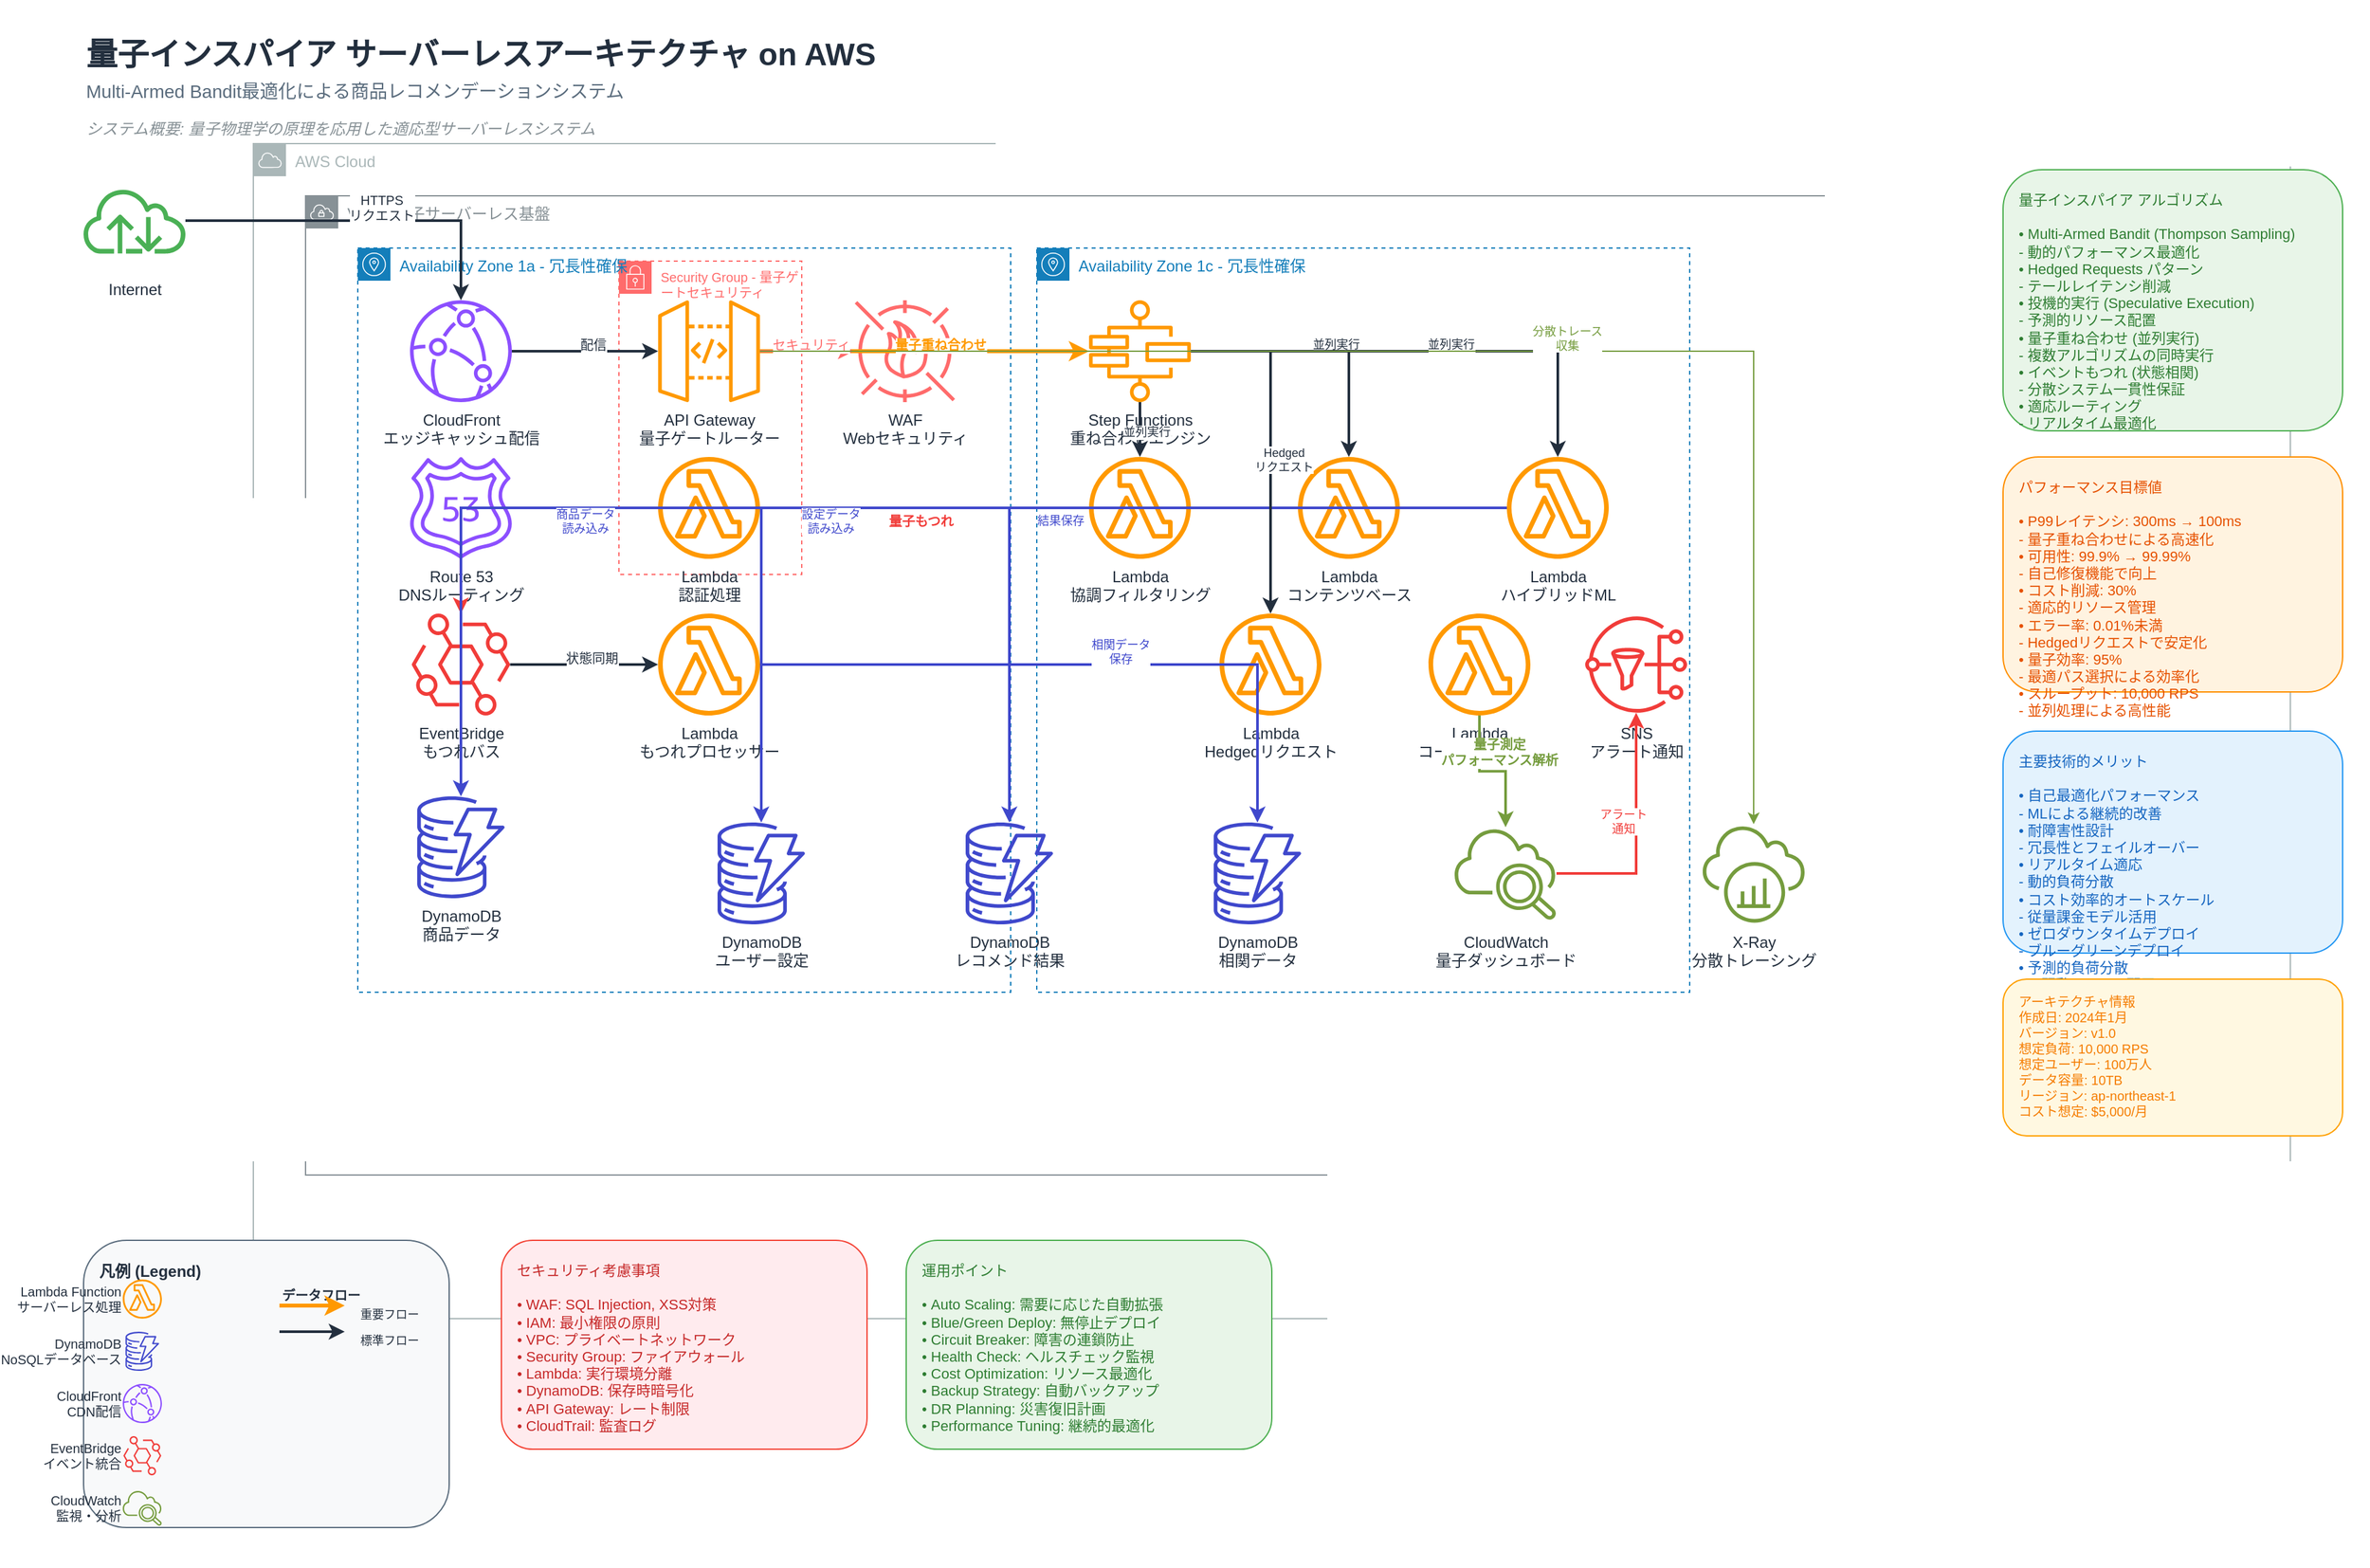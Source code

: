 <mxfile version="24.7.14" type="device">
  <diagram name="AWS量子インスパイア アーキテクチャ" id="aws-quantum-arch">
    <mxGraphModel dx="1422" dy="794" grid="1" gridSize="10" guides="1" tooltips="1" connect="1" arrows="1" fold="1" page="1" pageScale="1" pageWidth="1800" pageHeight="1200" math="0" shadow="0">
      <root>
        <mxCell id="0"/>
        <mxCell id="1" parent="0"/>
        
        <!-- Background -->
        <mxCell id="background" value="" style="rounded=0;whiteSpace=wrap;html=1;fillColor=#ffffff;strokeColor=none;" vertex="1" parent="1">
          <mxGeometry width="1800" height="1200" as="geometry"/>
        </mxCell>
        
        <!-- Title -->
        <mxCell id="title" value="量子インスパイア サーバーレスアーキテクチャ on AWS" style="text;fontSize=24;fontStyle=1;fontColor=#232F3E;fillColor=none;strokeColor=none;align=left;" vertex="1" parent="1">
          <mxGeometry x="50" y="20" width="700" height="40" as="geometry"/>
        </mxCell>
        
        <!-- Subtitle -->
        <mxCell id="subtitle" value="Multi-Armed Bandit最適化による商品レコメンデーションシステム" style="text;fontSize=14;fontStyle=0;fontColor=#5A6C7D;fillColor=none;strokeColor=none;align=left;" vertex="1" parent="1">
          <mxGeometry x="50" y="55" width="700" height="25" as="geometry"/>
        </mxCell>
        
        <!-- System Overview -->
        <mxCell id="overview" value="システム概要: 量子物理学の原理を応用した適応型サーバーレスシステム" style="text;fontSize=12;fontStyle=2;fontColor=#879196;fillColor=none;strokeColor=none;align=left;" vertex="1" parent="1">
          <mxGeometry x="50" y="85" width="700" height="20" as="geometry"/>
        </mxCell>
        
        <!-- Internet/Users -->
        <mxCell id="internet" value="Internet" style="sketch=0;outlineConnect=0;fontColor=#232F3E;gradientColor=none;fillColor=#4AB055;strokeColor=#ffffff;dashed=0;verticalLabelPosition=bottom;verticalAlign=top;align=center;html=1;fontSize=12;fontStyle=0;aspect=fixed;pointerEvents=1;shape=mxgraph.aws4.internet;" vertex="1" parent="1">
          <mxGeometry x="50" y="130" width="78" height="78" as="geometry"/>
        </mxCell>
        
        <!-- AWS Cloud Border -->
        <mxCell id="aws-cloud" value="AWS Cloud" style="sketch=0;outlineConnect=0;gradientColor=none;html=1;whiteSpace=wrap;fontSize=12;fontStyle=0;shape=mxgraph.aws4.group;grIcon=mxgraph.aws4.group_aws_cloud;strokeColor=#AAB7B8;fillColor=none;verticalAlign=top;align=left;spacingLeft=30;fontColor=#AAB7B8;dashed=0;" vertex="1" parent="1">
          <mxGeometry x="180" y="110" width="1560" height="900" as="geometry"/>
        </mxCell>
        
        <!-- VPC -->
        <mxCell id="vpc" value="VPC - 量子サーバーレス基盤" style="sketch=0;outlineConnect=0;gradientColor=none;html=1;whiteSpace=wrap;fontSize=12;fontStyle=0;shape=mxgraph.aws4.group;grIcon=mxgraph.aws4.group_vpc;strokeColor=#879196;fillColor=none;verticalAlign=top;align=left;spacingLeft=30;fontColor=#879196;dashed=0;" vertex="1" parent="1">
          <mxGeometry x="220" y="150" width="1280" height="750" as="geometry"/>
        </mxCell>
        
        <!-- Security Group -->
        <mxCell id="security-group" value="Security Group - 量子ゲートセキュリティ" style="sketch=0;outlineConnect=0;gradientColor=none;html=1;whiteSpace=wrap;fontSize=10;fontStyle=0;shape=mxgraph.aws4.group;grIcon=mxgraph.aws4.group_security_group;strokeColor=#FF6B6B;fillColor=none;verticalAlign=top;align=left;spacingLeft=30;fontColor=#FF6B6B;dashed=1;" vertex="1" parent="1">
          <mxGeometry x="460" y="200" width="140" height="240" as="geometry"/>
        </mxCell>
        
        <!-- Availability Zone 1 -->
        <mxCell id="az1" value="Availability Zone 1a - 冗長性確保" style="sketch=0;outlineConnect=0;gradientColor=none;html=1;whiteSpace=wrap;fontSize=12;fontStyle=0;shape=mxgraph.aws4.group;grIcon=mxgraph.aws4.group_availability_zone;strokeColor=#147EBA;fillColor=none;verticalAlign=top;align=left;spacingLeft=30;fontColor=#147EBA;dashed=1;" vertex="1" parent="1">
          <mxGeometry x="260" y="190" width="500" height="570" as="geometry"/>
        </mxCell>
        
        <!-- Availability Zone 2 -->
        <mxCell id="az2" value="Availability Zone 1c - 冗長性確保" style="sketch=0;outlineConnect=0;gradientColor=none;html=1;whiteSpace=wrap;fontSize=12;fontStyle=0;shape=mxgraph.aws4.group;grIcon=mxgraph.aws4.group_availability_zone;strokeColor=#147EBA;fillColor=none;verticalAlign=top;align=left;spacingLeft=30;fontColor=#147EBA;dashed=1;" vertex="1" parent="1">
          <mxGeometry x="780" y="190" width="500" height="570" as="geometry"/>
        </mxCell>
        
        <!-- CloudFront -->
        <mxCell id="cloudfront" value="CloudFront&#xa;エッジキャッシュ配信" style="sketch=0;outlineConnect=0;fontColor=#232F3E;gradientColor=none;fillColor=#8C4FFF;strokeColor=#ffffff;dashed=0;verticalLabelPosition=bottom;verticalAlign=top;align=center;html=1;fontSize=12;fontStyle=0;aspect=fixed;pointerEvents=1;shape=mxgraph.aws4.cloudfront;" vertex="1" parent="1">
          <mxGeometry x="300" y="230" width="78" height="78" as="geometry"/>
        </mxCell>
        
        <!-- Route 53 -->
        <mxCell id="route53" value="Route 53&#xa;DNSルーティング" style="sketch=0;outlineConnect=0;fontColor=#232F3E;gradientColor=none;fillColor=#8C4FFF;strokeColor=#ffffff;dashed=0;verticalLabelPosition=bottom;verticalAlign=top;align=center;html=1;fontSize=12;fontStyle=0;aspect=fixed;pointerEvents=1;shape=mxgraph.aws4.route_53;" vertex="1" parent="1">
          <mxGeometry x="300" y="350" width="78" height="78" as="geometry"/>
        </mxCell>
        
        <!-- API Gateway -->
        <mxCell id="api-gateway" value="API Gateway&#xa;量子ゲートルーター" style="sketch=0;outlineConnect=0;fontColor=#232F3E;gradientColor=none;fillColor=#FF9900;strokeColor=#ffffff;dashed=0;verticalLabelPosition=bottom;verticalAlign=top;align=center;html=1;fontSize=12;fontStyle=0;aspect=fixed;pointerEvents=1;shape=mxgraph.aws4.api_gateway;" vertex="1" parent="1">
          <mxGeometry x="490" y="230" width="78" height="78" as="geometry"/>
        </mxCell>
        
        <!-- Lambda Authorizer -->
        <mxCell id="lambda-auth" value="Lambda&#xa;認証処理" style="sketch=0;outlineConnect=0;fontColor=#232F3E;gradientColor=none;fillColor=#FF9900;strokeColor=#ffffff;dashed=0;verticalLabelPosition=bottom;verticalAlign=top;align=center;html=1;fontSize=12;fontStyle=0;aspect=fixed;pointerEvents=1;shape=mxgraph.aws4.lambda_function;" vertex="1" parent="1">
          <mxGeometry x="490" y="350" width="78" height="78" as="geometry"/>
        </mxCell>
        
        <!-- WAF -->
        <mxCell id="waf" value="WAF&#xa;Webセキュリティ" style="sketch=0;outlineConnect=0;fontColor=#232F3E;gradientColor=none;fillColor=#FF6B6B;strokeColor=#ffffff;dashed=0;verticalLabelPosition=bottom;verticalAlign=top;align=center;html=1;fontSize=12;fontStyle=0;aspect=fixed;pointerEvents=1;shape=mxgraph.aws4.waf;" vertex="1" parent="1">
          <mxGeometry x="640" y="230" width="78" height="78" as="geometry"/>
        </mxCell>
        
        <!-- Step Functions -->
        <mxCell id="step-functions" value="Step Functions&#xa;重ね合わせエンジン" style="sketch=0;outlineConnect=0;fontColor=#232F3E;gradientColor=none;fillColor=#FF9900;strokeColor=#ffffff;dashed=0;verticalLabelPosition=bottom;verticalAlign=top;align=center;html=1;fontSize=12;fontStyle=0;aspect=fixed;pointerEvents=1;shape=mxgraph.aws4.step_functions;" vertex="1" parent="1">
          <mxGeometry x="820" y="230" width="78" height="78" as="geometry"/>
        </mxCell>
        
        <!-- Lambda Functions Row 1 -->
        <mxCell id="lambda-collab" value="Lambda&#xa;協調フィルタリング" style="sketch=0;outlineConnect=0;fontColor=#232F3E;gradientColor=none;fillColor=#FF9900;strokeColor=#ffffff;dashed=0;verticalLabelPosition=bottom;verticalAlign=top;align=center;html=1;fontSize=12;fontStyle=0;aspect=fixed;pointerEvents=1;shape=mxgraph.aws4.lambda_function;" vertex="1" parent="1">
          <mxGeometry x="820" y="350" width="78" height="78" as="geometry"/>
        </mxCell>
        
        <mxCell id="lambda-content" value="Lambda&#xa;コンテンツベース" style="sketch=0;outlineConnect=0;fontColor=#232F3E;gradientColor=none;fillColor=#FF9900;strokeColor=#ffffff;dashed=0;verticalLabelPosition=bottom;verticalAlign=top;align=center;html=1;fontSize=12;fontStyle=0;aspect=fixed;pointerEvents=1;shape=mxgraph.aws4.lambda_function;" vertex="1" parent="1">
          <mxGeometry x="980" y="350" width="78" height="78" as="geometry"/>
        </mxCell>
        
        <mxCell id="lambda-ml" value="Lambda&#xa;ハイブリッドML" style="sketch=0;outlineConnect=0;fontColor=#232F3E;gradientColor=none;fillColor=#FF9900;strokeColor=#ffffff;dashed=0;verticalLabelPosition=bottom;verticalAlign=top;align=center;html=1;fontSize=12;fontStyle=0;aspect=fixed;pointerEvents=1;shape=mxgraph.aws4.lambda_function;" vertex="1" parent="1">
          <mxGeometry x="1140" y="350" width="78" height="78" as="geometry"/>
        </mxCell>
        
        <!-- Lambda Functions Row 2 -->
        <mxCell id="lambda-hedged" value="Lambda&#xa;Hedgedリクエスト" style="sketch=0;outlineConnect=0;fontColor=#232F3E;gradientColor=none;fillColor=#FF9900;strokeColor=#ffffff;dashed=0;verticalLabelPosition=bottom;verticalAlign=top;align=center;html=1;fontSize=12;fontStyle=0;aspect=fixed;pointerEvents=1;shape=mxgraph.aws4.lambda_function;" vertex="1" parent="1">
          <mxGeometry x="920" y="470" width="78" height="78" as="geometry"/>
        </mxCell>
        
        <mxCell id="lambda-coordinator" value="Lambda&#xa;コーディネーター" style="sketch=0;outlineConnect=0;fontColor=#232F3E;gradientColor=none;fillColor=#FF9900;strokeColor=#ffffff;dashed=0;verticalLabelPosition=bottom;verticalAlign=top;align=center;html=1;fontSize=12;fontStyle=0;aspect=fixed;pointerEvents=1;shape=mxgraph.aws4.lambda_function;" vertex="1" parent="1">
          <mxGeometry x="1080" y="470" width="78" height="78" as="geometry"/>
        </mxCell>
        
        <!-- EventBridge -->
        <mxCell id="eventbridge" value="EventBridge&#xa;もつれバス" style="sketch=0;outlineConnect=0;fontColor=#232F3E;gradientColor=none;fillColor=#F13C39;strokeColor=#ffffff;dashed=0;verticalLabelPosition=bottom;verticalAlign=top;align=center;html=1;fontSize=12;fontStyle=0;aspect=fixed;pointerEvents=1;shape=mxgraph.aws4.eventbridge;" vertex="1" parent="1">
          <mxGeometry x="300" y="470" width="78" height="78" as="geometry"/>
        </mxCell>
        
        <!-- Lambda Processor -->
        <mxCell id="lambda-processor" value="Lambda&#xa;もつれプロセッサー" style="sketch=0;outlineConnect=0;fontColor=#232F3E;gradientColor=none;fillColor=#FF9900;strokeColor=#ffffff;dashed=0;verticalLabelPosition=bottom;verticalAlign=top;align=center;html=1;fontSize=12;fontStyle=0;aspect=fixed;pointerEvents=1;shape=mxgraph.aws4.lambda_function;" vertex="1" parent="1">
          <mxGeometry x="490" y="470" width="78" height="78" as="geometry"/>
        </mxCell>
        
        <!-- DynamoDB Tables -->
        <mxCell id="dynamodb-products" value="DynamoDB&#xa;商品データ" style="sketch=0;outlineConnect=0;fontColor=#232F3E;gradientColor=none;fillColor=#3F48CC;strokeColor=#ffffff;dashed=0;verticalLabelPosition=bottom;verticalAlign=top;align=center;html=1;fontSize=12;fontStyle=0;aspect=fixed;pointerEvents=1;shape=mxgraph.aws4.dynamodb;" vertex="1" parent="1">
          <mxGeometry x="300" y="610" width="78" height="78" as="geometry"/>
        </mxCell>
        
        <mxCell id="dynamodb-users" value="DynamoDB&#xa;ユーザー設定" style="sketch=0;outlineConnect=0;fontColor=#232F3E;gradientColor=none;fillColor=#3F48CC;strokeColor=#ffffff;dashed=0;verticalLabelPosition=bottom;verticalAlign=top;align=center;html=1;fontSize=12;fontStyle=0;aspect=fixed;pointerEvents=1;shape=mxgraph.aws4.dynamodb;" vertex="1" parent="1">
          <mxGeometry x="530" y="630" width="78" height="78" as="geometry"/>
        </mxCell>
        
        <mxCell id="dynamodb-recommendations" value="DynamoDB&#xa;レコメンド結果" style="sketch=0;outlineConnect=0;fontColor=#232F3E;gradientColor=none;fillColor=#3F48CC;strokeColor=#ffffff;dashed=0;verticalLabelPosition=bottom;verticalAlign=top;align=center;html=1;fontSize=12;fontStyle=0;aspect=fixed;pointerEvents=1;shape=mxgraph.aws4.dynamodb;" vertex="1" parent="1">
          <mxGeometry x="720" y="630" width="78" height="78" as="geometry"/>
        </mxCell>
        
        <mxCell id="dynamodb-correlations" value="DynamoDB&#xa;相関データ" style="sketch=0;outlineConnect=0;fontColor=#232F3E;gradientColor=none;fillColor=#3F48CC;strokeColor=#ffffff;dashed=0;verticalLabelPosition=bottom;verticalAlign=top;align=center;html=1;fontSize=12;fontStyle=0;aspect=fixed;pointerEvents=1;shape=mxgraph.aws4.dynamodb;" vertex="1" parent="1">
          <mxGeometry x="910" y="630" width="78" height="78" as="geometry"/>
        </mxCell>
        
        <!-- CloudWatch -->
        <mxCell id="cloudwatch" value="CloudWatch&#xa;量子ダッシュボード" style="sketch=0;outlineConnect=0;fontColor=#232F3E;gradientColor=none;fillColor=#759C3E;strokeColor=#ffffff;dashed=0;verticalLabelPosition=bottom;verticalAlign=top;align=center;html=1;fontSize=12;fontStyle=0;aspect=fixed;pointerEvents=1;shape=mxgraph.aws4.cloudwatch_2;" vertex="1" parent="1">
          <mxGeometry x="1100" y="630" width="78" height="78" as="geometry"/>
        </mxCell>
        
        <!-- X-Ray -->
        <mxCell id="xray" value="X-Ray&#xa;分散トレーシング" style="sketch=0;outlineConnect=0;fontColor=#232F3E;gradientColor=none;fillColor=#759C3E;strokeColor=#ffffff;dashed=0;verticalLabelPosition=bottom;verticalAlign=top;align=center;html=1;fontSize=12;fontStyle=0;aspect=fixed;pointerEvents=1;shape=mxgraph.aws4.xray;" vertex="1" parent="1">
          <mxGeometry x="1290" y="630" width="78" height="78" as="geometry"/>
        </mxCell>
        
        <!-- SNS -->
        <mxCell id="sns" value="SNS&#xa;アラート通知" style="sketch=0;outlineConnect=0;fontColor=#232F3E;gradientColor=none;fillColor=#F13C39;strokeColor=#ffffff;dashed=0;verticalLabelPosition=bottom;verticalAlign=top;align=center;html=1;fontSize=12;fontStyle=0;aspect=fixed;pointerEvents=1;shape=mxgraph.aws4.sns;" vertex="1" parent="1">
          <mxGeometry x="1200" y="470" width="78" height="78" as="geometry"/>
        </mxCell>
        
        <!-- Flow Arrows - Standard Orthogonal -->
        <!-- Internet to CloudFront -->
        <mxCell id="flow1" value="HTTPS&#xa;リクエスト" style="endArrow=classic;html=1;strokeColor=#232F3E;strokeWidth=2;edgeStyle=orthogonalEdgeStyle;rounded=0;orthogonalLoop=1;jettySize=auto;fontSize=10;fontColor=#232F3E;" edge="1" parent="1" source="internet" target="cloudfront">
          <mxGeometry x="0.1" y="10" width="50" height="50" relative="1" as="geometry">
            <mxPoint x="130" y="170" as="sourcePoint"/>
            <mxPoint x="300" y="270" as="targetPoint"/>
            <mxPoint as="offset"/>
          </mxGeometry>
        </mxCell>
        
        <!-- CloudFront to API Gateway -->
        <mxCell id="flow2" value="配信" style="endArrow=classic;html=1;strokeColor=#232F3E;strokeWidth=2;edgeStyle=orthogonalEdgeStyle;rounded=0;orthogonalLoop=1;jettySize=auto;fontSize=10;fontColor=#232F3E;" edge="1" parent="1" source="cloudfront" target="api-gateway">
          <mxGeometry x="0.1" y="5" width="50" height="50" relative="1" as="geometry">
            <mxPoint x="380" y="270" as="sourcePoint"/>
            <mxPoint x="490" y="270" as="targetPoint"/>
            <mxPoint as="offset"/>
          </mxGeometry>
        </mxCell>
        
        <!-- API Gateway to Step Functions -->
        <mxCell id="flow3" value="量子重ね合わせ" style="endArrow=classic;html=1;strokeColor=#FF9900;strokeWidth=3;edgeStyle=orthogonalEdgeStyle;rounded=0;orthogonalLoop=1;jettySize=auto;fontSize=10;fontColor=#FF9900;fontStyle=1;" edge="1" parent="1" source="api-gateway" target="step-functions">
          <mxGeometry x="0.1" y="5" width="50" height="50" relative="1" as="geometry">
            <mxPoint x="570" y="270" as="sourcePoint"/>
            <mxPoint x="820" y="270" as="targetPoint"/>
            <mxPoint as="offset"/>
          </mxGeometry>
        </mxCell>
        
        <!-- WAF Protection -->
        <mxCell id="flow-waf" value="セキュリティ" style="endArrow=classic;html=1;strokeColor=#FF6B6B;strokeWidth=2;edgeStyle=orthogonalEdgeStyle;rounded=0;orthogonalLoop=1;jettySize=auto;fontSize=10;fontColor=#FF6B6B;" edge="1" parent="1" source="api-gateway" target="waf">
          <mxGeometry x="0.1" y="5" width="50" height="50" relative="1" as="geometry">
            <mxPoint x="570" y="270" as="sourcePoint"/>
            <mxPoint x="640" y="270" as="targetPoint"/>
            <mxPoint as="offset"/>
          </mxGeometry>
        </mxCell>
        
        <!-- Step Functions to Lambda Functions -->
        <mxCell id="flow4" value="並列実行" style="endArrow=classic;html=1;strokeColor=#232F3E;strokeWidth=2;edgeStyle=orthogonalEdgeStyle;rounded=0;orthogonalLoop=1;jettySize=auto;fontSize=9;fontColor=#232F3E;" edge="1" parent="1" source="step-functions" target="lambda-collab">
          <mxGeometry x="0.1" y="5" width="50" height="50" relative="1" as="geometry">
            <mxPoint x="860" y="310" as="sourcePoint"/>
            <mxPoint x="860" y="350" as="targetPoint"/>
            <mxPoint as="offset"/>
          </mxGeometry>
        </mxCell>
        
        <mxCell id="flow5" value="並列実行" style="endArrow=classic;html=1;strokeColor=#232F3E;strokeWidth=2;edgeStyle=orthogonalEdgeStyle;rounded=0;orthogonalLoop=1;jettySize=auto;fontSize=9;fontColor=#232F3E;" edge="1" parent="1" source="step-functions" target="lambda-content">
          <mxGeometry x="0.1" y="5" width="50" height="50" relative="1" as="geometry">
            <mxPoint x="860" y="310" as="sourcePoint"/>
            <mxPoint x="980" y="350" as="targetPoint"/>
            <mxPoint as="offset"/>
          </mxGeometry>
        </mxCell>
        
        <mxCell id="flow6" value="並列実行" style="endArrow=classic;html=1;strokeColor=#232F3E;strokeWidth=2;edgeStyle=orthogonalEdgeStyle;rounded=0;orthogonalLoop=1;jettySize=auto;fontSize=9;fontColor=#232F3E;" edge="1" parent="1" source="step-functions" target="lambda-ml">
          <mxGeometry x="0.1" y="5" width="50" height="50" relative="1" as="geometry">
            <mxPoint x="860" y="310" as="sourcePoint"/>
            <mxPoint x="1100" y="350" as="targetPoint"/>
            <mxPoint as="offset"/>
          </mxGeometry>
        </mxCell>
        
        <!-- Lambda to EventBridge -->
        <mxCell id="flow7" value="量子もつれ" style="endArrow=classic;html=1;strokeColor=#F13C39;strokeWidth=2;edgeStyle=orthogonalEdgeStyle;rounded=0;orthogonalLoop=1;jettySize=auto;fontSize=10;fontColor=#F13C39;fontStyle=1;" edge="1" parent="1" source="lambda-content" target="eventbridge">
          <mxGeometry x="-0.2" y="10" width="50" height="50" relative="1" as="geometry">
            <mxPoint x="980" y="430" as="sourcePoint"/>
            <mxPoint x="340" y="470" as="targetPoint"/>
            <mxPoint as="offset"/>
          </mxGeometry>
        </mxCell>
        
        <!-- EventBridge to Lambda Processor -->
        <mxCell id="flow8" value="状態同期" style="endArrow=classic;html=1;strokeColor=#232F3E;strokeWidth=2;edgeStyle=orthogonalEdgeStyle;rounded=0;orthogonalLoop=1;jettySize=auto;fontSize=10;fontColor=#232F3E;" edge="1" parent="1" source="eventbridge" target="lambda-processor">
          <mxGeometry x="0.1" y="5" width="50" height="50" relative="1" as="geometry">
            <mxPoint x="380" y="510" as="sourcePoint"/>
            <mxPoint x="490" y="510" as="targetPoint"/>
            <mxPoint as="offset"/>
          </mxGeometry>
        </mxCell>
        
        <!-- Lambda Functions to DynamoDB -->
        <mxCell id="flow9" value="商品データ&#xa;読み込み" style="endArrow=classic;html=1;strokeColor=#3F48CC;strokeWidth=2;edgeStyle=orthogonalEdgeStyle;rounded=0;orthogonalLoop=1;jettySize=auto;fontSize=9;fontColor=#3F48CC;" edge="1" parent="1" source="lambda-collab" target="dynamodb-products">
          <mxGeometry x="0.1" y="10" width="50" height="50" relative="1" as="geometry">
            <mxPoint x="860" y="430" as="sourcePoint"/>
            <mxPoint x="340" y="610" as="targetPoint"/>
            <mxPoint as="offset"/>
          </mxGeometry>
        </mxCell>
        
        <mxCell id="flow10" value="設定データ&#xa;読み込み" style="endArrow=classic;html=1;strokeColor=#3F48CC;strokeWidth=2;edgeStyle=orthogonalEdgeStyle;rounded=0;orthogonalLoop=1;jettySize=auto;fontSize=9;fontColor=#3F48CC;" edge="1" parent="1" source="lambda-content" target="dynamodb-users">
          <mxGeometry x="0.1" y="10" width="50" height="50" relative="1" as="geometry">
            <mxPoint x="980" y="430" as="sourcePoint"/>
            <mxPoint x="530" y="610" as="targetPoint"/>
            <mxPoint as="offset"/>
          </mxGeometry>
        </mxCell>
        
        <mxCell id="flow11" value="結果保存" style="endArrow=classic;html=1;strokeColor=#3F48CC;strokeWidth=2;edgeStyle=orthogonalEdgeStyle;rounded=0;orthogonalLoop=1;jettySize=auto;fontSize=9;fontColor=#3F48CC;" edge="1" parent="1" source="lambda-ml" target="dynamodb-recommendations">
          <mxGeometry x="0.1" y="10" width="50" height="50" relative="1" as="geometry">
            <mxPoint x="1100" y="430" as="sourcePoint"/>
            <mxPoint x="720" y="610" as="targetPoint"/>
            <mxPoint as="offset"/>
          </mxGeometry>
        </mxCell>
        
        <!-- Lambda Processor to Correlations -->
        <mxCell id="flow12" value="相関データ&#xa;保存" style="endArrow=classic;html=1;strokeColor=#3F48CC;strokeWidth=2;edgeStyle=orthogonalEdgeStyle;rounded=0;orthogonalLoop=1;jettySize=auto;fontSize=9;fontColor=#3F48CC;" edge="1" parent="1" source="lambda-processor" target="dynamodb-correlations">
          <mxGeometry x="0.1" y="10" width="50" height="50" relative="1" as="geometry">
            <mxPoint x="530" y="550" as="sourcePoint"/>
            <mxPoint x="910" y="610" as="targetPoint"/>
            <mxPoint as="offset"/>
          </mxGeometry>
        </mxCell>
        
        <!-- Monitoring Flows -->
        <mxCell id="flow13" value="量子測定&#xa;パフォーマンス解析" style="endArrow=classic;html=1;strokeColor=#759C3E;strokeWidth=2;edgeStyle=orthogonalEdgeStyle;rounded=0;orthogonalLoop=1;jettySize=auto;fontSize=10;fontColor=#759C3E;fontStyle=1;" edge="1" parent="1" source="lambda-coordinator" target="cloudwatch">
          <mxGeometry x="0.1" y="15" width="50" height="50" relative="1" as="geometry">
            <mxPoint x="1040" y="550" as="sourcePoint"/>
            <mxPoint x="1100" y="610" as="targetPoint"/>
            <mxPoint as="offset"/>
          </mxGeometry>
        </mxCell>
        
        <!-- Step Functions to Hedged Lambda -->
        <mxCell id="flow14" value="Hedged&#xa;リクエスト" style="endArrow=classic;html=1;strokeColor=#232F3E;strokeWidth=2;edgeStyle=orthogonalEdgeStyle;rounded=0;orthogonalLoop=1;jettySize=auto;fontSize=9;fontColor=#232F3E;" edge="1" parent="1" source="step-functions" target="lambda-hedged">
          <mxGeometry x="0.1" y="10" width="50" height="50" relative="1" as="geometry">
            <mxPoint x="860" y="310" as="sourcePoint"/>
            <mxPoint x="920" y="470" as="targetPoint"/>
            <mxPoint as="offset"/>
          </mxGeometry>
        </mxCell>
        
        <!-- X-Ray from multiple sources -->
        <mxCell id="flow15" value="分散トレース&#xa;収集" style="endArrow=classic;html=1;strokeColor=#759C3E;strokeWidth=1;edgeStyle=orthogonalEdgeStyle;rounded=0;orthogonalLoop=1;jettySize=auto;fontSize=9;fontColor=#759C3E;" edge="1" parent="1" source="api-gateway" target="xray">
          <mxGeometry x="0.1" y="10" width="50" height="50" relative="1" as="geometry">
            <mxPoint x="530" y="310" as="sourcePoint"/>
            <mxPoint x="1240" y="650" as="targetPoint"/>
            <mxPoint as="offset"/>
          </mxGeometry>
        </mxCell>
        
        <!-- SNS Alert -->
        <mxCell id="flow16" value="アラート&#xa;通知" style="endArrow=classic;html=1;strokeColor=#F13C39;strokeWidth=2;edgeStyle=orthogonalEdgeStyle;rounded=0;orthogonalLoop=1;jettySize=auto;fontSize=9;fontColor=#F13C39;" edge="1" parent="1" source="cloudwatch" target="sns">
          <mxGeometry x="0.1" y="10" width="50" height="50" relative="1" as="geometry">
            <mxPoint x="1100" y="650" as="sourcePoint"/>
            <mxPoint x="1240" y="510" as="targetPoint"/>
            <mxPoint as="offset"/>
          </mxGeometry>
        </mxCell>
        
        <!-- Quantum Algorithms Info Box -->
        <mxCell id="quantum-algorithms" value="量子インスパイア アルゴリズム&#xa;&#xa;• Multi-Armed Bandit (Thompson Sampling)&#xa;  - 動的パフォーマンス最適化&#xa;• Hedged Requests パターン&#xa;  - テールレイテンシ削減&#xa;• 投機的実行 (Speculative Execution)&#xa;  - 予測的リソース配置&#xa;• 量子重ね合わせ (並列実行)&#xa;  - 複数アルゴリズムの同時実行&#xa;• イベントもつれ (状態相関)&#xa;  - 分散システム一貫性保証&#xa;• 適応ルーティング&#xa;  - リアルタイム最適化" style="rounded=1;whiteSpace=wrap;html=1;fillColor=#E8F5E8;strokeColor=#4CAF50;fontSize=11;fontStyle=0;fontColor=#2E7D32;align=left;verticalAlign=top;spacingTop=10;spacingLeft=10;" vertex="1" parent="1">
          <mxGeometry x="1520" y="130" width="260" height="200" as="geometry"/>
        </mxCell>
        
        <!-- Performance Metrics -->
        <mxCell id="performance-metrics" value="パフォーマンス目標値&#xa;&#xa;• P99レイテンシ: 300ms → 100ms&#xa;  - 量子重ね合わせによる高速化&#xa;• 可用性: 99.9% → 99.99%&#xa;  - 自己修復機能で向上&#xa;• コスト削減: 30%&#xa;  - 適応的リソース管理&#xa;• エラー率: 0.01%未満&#xa;  - Hedgedリクエストで安定化&#xa;• 量子効率: 95%&#xa;  - 最適パス選択による効率化&#xa;• スループット: 10,000 RPS&#xa;  - 並列処理による高性能" style="rounded=1;whiteSpace=wrap;html=1;fillColor=#FFF3E0;strokeColor=#FF8F00;fontSize=11;fontStyle=0;fontColor=#E65100;align=left;verticalAlign=top;spacingTop=10;spacingLeft=10;" vertex="1" parent="1">
          <mxGeometry x="1520" y="350" width="260" height="180" as="geometry"/>
        </mxCell>
        
        <!-- Technology Benefits -->
        <mxCell id="tech-benefits" value="主要技術的メリット&#xa;&#xa;• 自己最適化パフォーマンス&#xa;  - MLによる継続的改善&#xa;• 耐障害性設計&#xa;  - 冗長性とフェイルオーバー&#xa;• リアルタイム適応&#xa;  - 動的負荷分散&#xa;• コスト効率的オートスケール&#xa;  - 従量課金モデル活用&#xa;• ゼロダウンタイムデプロイ&#xa;  - ブルーグリーンデプロイ&#xa;• 予測的負荷分散&#xa;  - AI駆動リソース配置" style="rounded=1;whiteSpace=wrap;html=1;fillColor=#E3F2FD;strokeColor=#2196F3;fontSize=11;fontStyle=0;fontColor=#1565C0;align=left;verticalAlign=top;spacingTop=10;spacingLeft=10;" vertex="1" parent="1">
          <mxGeometry x="1520" y="560" width="260" height="170" as="geometry"/>
        </mxCell>
        
        <!-- Legend -->
        <mxCell id="legend-bg" value="凡例 (Legend)" style="rounded=1;whiteSpace=wrap;html=1;fillColor=#F8F9FA;strokeColor=#5A6C7D;fontSize=12;fontStyle=1;fontColor=#232F3E;align=left;verticalAlign=top;spacingTop=10;spacingLeft=10;" vertex="1" parent="1">
          <mxGeometry x="50" y="950" width="280" height="220" as="geometry"/>
        </mxCell>
        
        <!-- Legend Icons -->
        <mxCell id="legend-compute" value="Lambda Function&#xa;サーバーレス処理" style="sketch=0;outlineConnect=0;fontColor=#232F3E;gradientColor=none;fillColor=#FF9900;strokeColor=#ffffff;dashed=0;verticalLabelPosition=middle;verticalAlign=middle;align=right;html=1;fontSize=10;fontStyle=0;aspect=fixed;pointerEvents=1;shape=mxgraph.aws4.lambda_function;labelPosition=left;" vertex="1" parent="1">
          <mxGeometry x="80" y="980" width="30" height="30" as="geometry"/>
        </mxCell>
        
        <mxCell id="legend-database" value="DynamoDB&#xa;NoSQLデータベース" style="sketch=0;outlineConnect=0;fontColor=#232F3E;gradientColor=none;fillColor=#3F48CC;strokeColor=#ffffff;dashed=0;verticalLabelPosition=middle;verticalAlign=middle;align=right;html=1;fontSize=10;fontStyle=0;aspect=fixed;pointerEvents=1;shape=mxgraph.aws4.dynamodb;labelPosition=left;" vertex="1" parent="1">
          <mxGeometry x="80" y="1020" width="30" height="30" as="geometry"/>
        </mxCell>
        
        <mxCell id="legend-networking" value="CloudFront&#xa;CDN配信" style="sketch=0;outlineConnect=0;fontColor=#232F3E;gradientColor=none;fillColor=#8C4FFF;strokeColor=#ffffff;dashed=0;verticalLabelPosition=middle;verticalAlign=middle;align=right;html=1;fontSize=10;fontStyle=0;aspect=fixed;pointerEvents=1;shape=mxgraph.aws4.cloudfront;labelPosition=left;" vertex="1" parent="1">
          <mxGeometry x="80" y="1060" width="30" height="30" as="geometry"/>
        </mxCell>
        
        <mxCell id="legend-integration" value="EventBridge&#xa;イベント統合" style="sketch=0;outlineConnect=0;fontColor=#232F3E;gradientColor=none;fillColor=#F13C39;strokeColor=#ffffff;dashed=0;verticalLabelPosition=middle;verticalAlign=middle;align=right;html=1;fontSize=10;fontStyle=0;aspect=fixed;pointerEvents=1;shape=mxgraph.aws4.eventbridge;labelPosition=left;" vertex="1" parent="1">
          <mxGeometry x="80" y="1100" width="30" height="30" as="geometry"/>
        </mxCell>
        
        <mxCell id="legend-monitoring" value="CloudWatch&#xa;監視・分析" style="sketch=0;outlineConnect=0;fontColor=#232F3E;gradientColor=none;fillColor=#759C3E;strokeColor=#ffffff;dashed=0;verticalLabelPosition=middle;verticalAlign=middle;align=right;html=1;fontSize=10;fontStyle=0;aspect=fixed;pointerEvents=1;shape=mxgraph.aws4.cloudwatch_2;labelPosition=left;" vertex="1" parent="1">
          <mxGeometry x="80" y="1140" width="30" height="30" as="geometry"/>
        </mxCell>
        
        <!-- Data Flow Legend -->
        <mxCell id="legend-flows" value="データフロー" style="text;fontSize=10;fontStyle=1;fontColor=#232F3E;fillColor=none;strokeColor=none;align=left;" vertex="1" parent="1">
          <mxGeometry x="200" y="980" width="80" height="15" as="geometry"/>
        </mxCell>
        
        <mxCell id="legend-flow1" value="" style="endArrow=classic;html=1;strokeColor=#FF9900;strokeWidth=3;edgeStyle=orthogonalEdgeStyle;rounded=0;" edge="1" parent="1">
          <mxGeometry width="50" height="15" relative="1" as="geometry">
            <mxPoint x="200" y="1000" as="sourcePoint"/>
            <mxPoint x="250" y="1000" as="targetPoint"/>
          </mxGeometry>
        </mxCell>
        <mxCell id="legend-flow1-label" value="重要フロー" style="text;fontSize=9;fontColor=#232F3E;fillColor=none;strokeColor=none;align=left;" vertex="1" parent="1">
          <mxGeometry x="260" y="995" width="60" height="10" as="geometry"/>
        </mxCell>
        
        <mxCell id="legend-flow2" value="" style="endArrow=classic;html=1;strokeColor=#232F3E;strokeWidth=2;edgeStyle=orthogonalEdgeStyle;rounded=0;" edge="1" parent="1">
          <mxGeometry width="50" height="15" relative="1" as="geometry">
            <mxPoint x="200" y="1020" as="sourcePoint"/>
            <mxPoint x="250" y="1020" as="targetPoint"/>
          </mxGeometry>
        </mxCell>
        <mxCell id="legend-flow2-label" value="標準フロー" style="text;fontSize=9;fontColor=#232F3E;fillColor=none;strokeColor=none;align=left;" vertex="1" parent="1">
          <mxGeometry x="260" y="1015" width="60" height="10" as="geometry"/>
        </mxCell>
        
        <!-- Security Considerations -->
        <mxCell id="security-considerations" value="セキュリティ考慮事項&#xa;&#xa;• WAF: SQL Injection, XSS対策&#xa;• IAM: 最小権限の原則&#xa;• VPC: プライベートネットワーク&#xa;• Security Group: ファイアウォール&#xa;• Lambda: 実行環境分離&#xa;• DynamoDB: 保存時暗号化&#xa;• API Gateway: レート制限&#xa;• CloudTrail: 監査ログ" style="rounded=1;whiteSpace=wrap;html=1;fillColor=#FFEBEE;strokeColor=#F44336;fontSize=11;fontStyle=0;fontColor=#C62828;align=left;verticalAlign=top;spacingTop=10;spacingLeft=10;" vertex="1" parent="1">
          <mxGeometry x="370" y="950" width="280" height="160" as="geometry"/>
        </mxCell>
        
        <!-- Operational Notes -->
        <mxCell id="operational-notes" value="運用ポイント&#xa;&#xa;• Auto Scaling: 需要に応じた自動拡張&#xa;• Blue/Green Deploy: 無停止デプロイ&#xa;• Circuit Breaker: 障害の連鎖防止&#xa;• Health Check: ヘルスチェック監視&#xa;• Cost Optimization: リソース最適化&#xa;• Backup Strategy: 自動バックアップ&#xa;• DR Planning: 災害復旧計画&#xa;• Performance Tuning: 継続的最適化" style="rounded=1;whiteSpace=wrap;html=1;fillColor=#E8F5E8;strokeColor=#4CAF50;fontSize=11;fontStyle=0;fontColor=#2E7D32;align=left;verticalAlign=top;spacingTop=10;spacingLeft=10;" vertex="1" parent="1">
          <mxGeometry x="680" y="950" width="280" height="160" as="geometry"/>
        </mxCell>
        
        <!-- Architecture Metadata -->
        <mxCell id="metadata" value="アーキテクチャ情報&#xa;作成日: 2024年1月&#xa;バージョン: v1.0&#xa;想定負荷: 10,000 RPS&#xa;想定ユーザー: 100万人&#xa;データ容量: 10TB&#xa;リージョン: ap-northeast-1&#xa;コスト想定: $5,000/月" style="rounded=1;whiteSpace=wrap;html=1;fillColor=#FFF8E1;strokeColor=#FFA000;fontSize=10;fontStyle=0;fontColor=#F57C00;align=left;verticalAlign=top;spacingTop=5;spacingLeft=10;" vertex="1" parent="1">
          <mxGeometry x="1520" y="750" width="260" height="120" as="geometry"/>
        </mxCell>
        
      </root>
    </mxGraphModel>
  </diagram>
</mxfile>